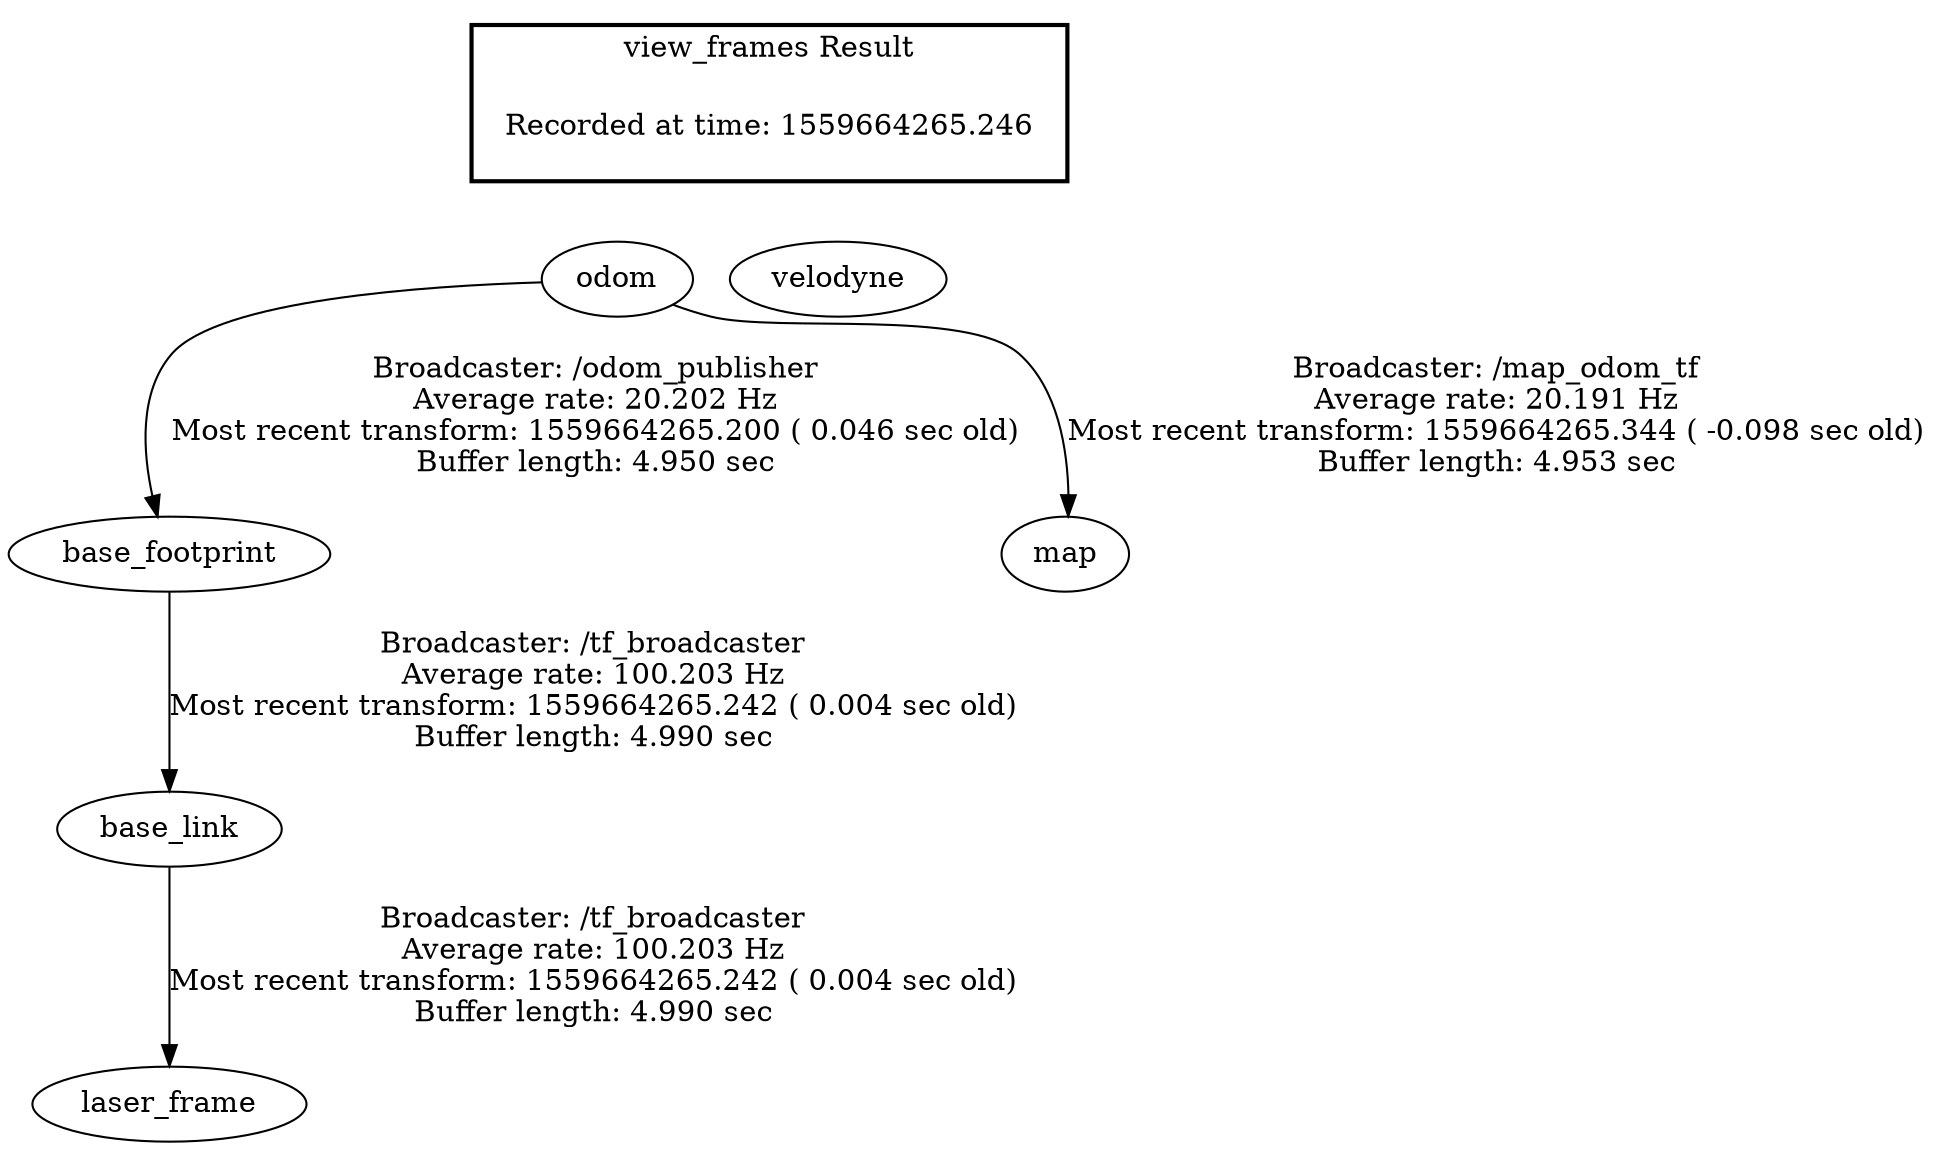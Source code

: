 digraph G {
"odom" -> "base_footprint"[label="Broadcaster: /odom_publisher\nAverage rate: 20.202 Hz\nMost recent transform: 1559664265.200 ( 0.046 sec old)\nBuffer length: 4.950 sec\n"];
"base_footprint" -> "base_link"[label="Broadcaster: /tf_broadcaster\nAverage rate: 100.203 Hz\nMost recent transform: 1559664265.242 ( 0.004 sec old)\nBuffer length: 4.990 sec\n"];
"base_link" -> "laser_frame"[label="Broadcaster: /tf_broadcaster\nAverage rate: 100.203 Hz\nMost recent transform: 1559664265.242 ( 0.004 sec old)\nBuffer length: 4.990 sec\n"];
"odom" -> "map"[label="Broadcaster: /map_odom_tf\nAverage rate: 20.191 Hz\nMost recent transform: 1559664265.344 ( -0.098 sec old)\nBuffer length: 4.953 sec\n"];
edge [style=invis];
 subgraph cluster_legend { style=bold; color=black; label ="view_frames Result";
"Recorded at time: 1559664265.246"[ shape=plaintext ] ;
 }->"odom";
edge [style=invis];
 subgraph cluster_legend { style=bold; color=black; label ="view_frames Result";
"Recorded at time: 1559664265.246"[ shape=plaintext ] ;
 }->"velodyne";
}